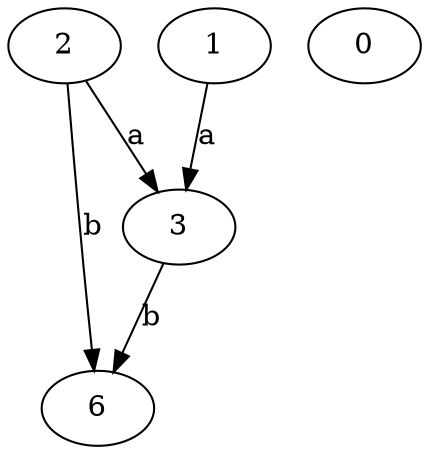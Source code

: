 strict digraph  {
2;
0;
3;
1;
6;
2 -> 3  [label=a];
2 -> 6  [label=b];
3 -> 6  [label=b];
1 -> 3  [label=a];
}

